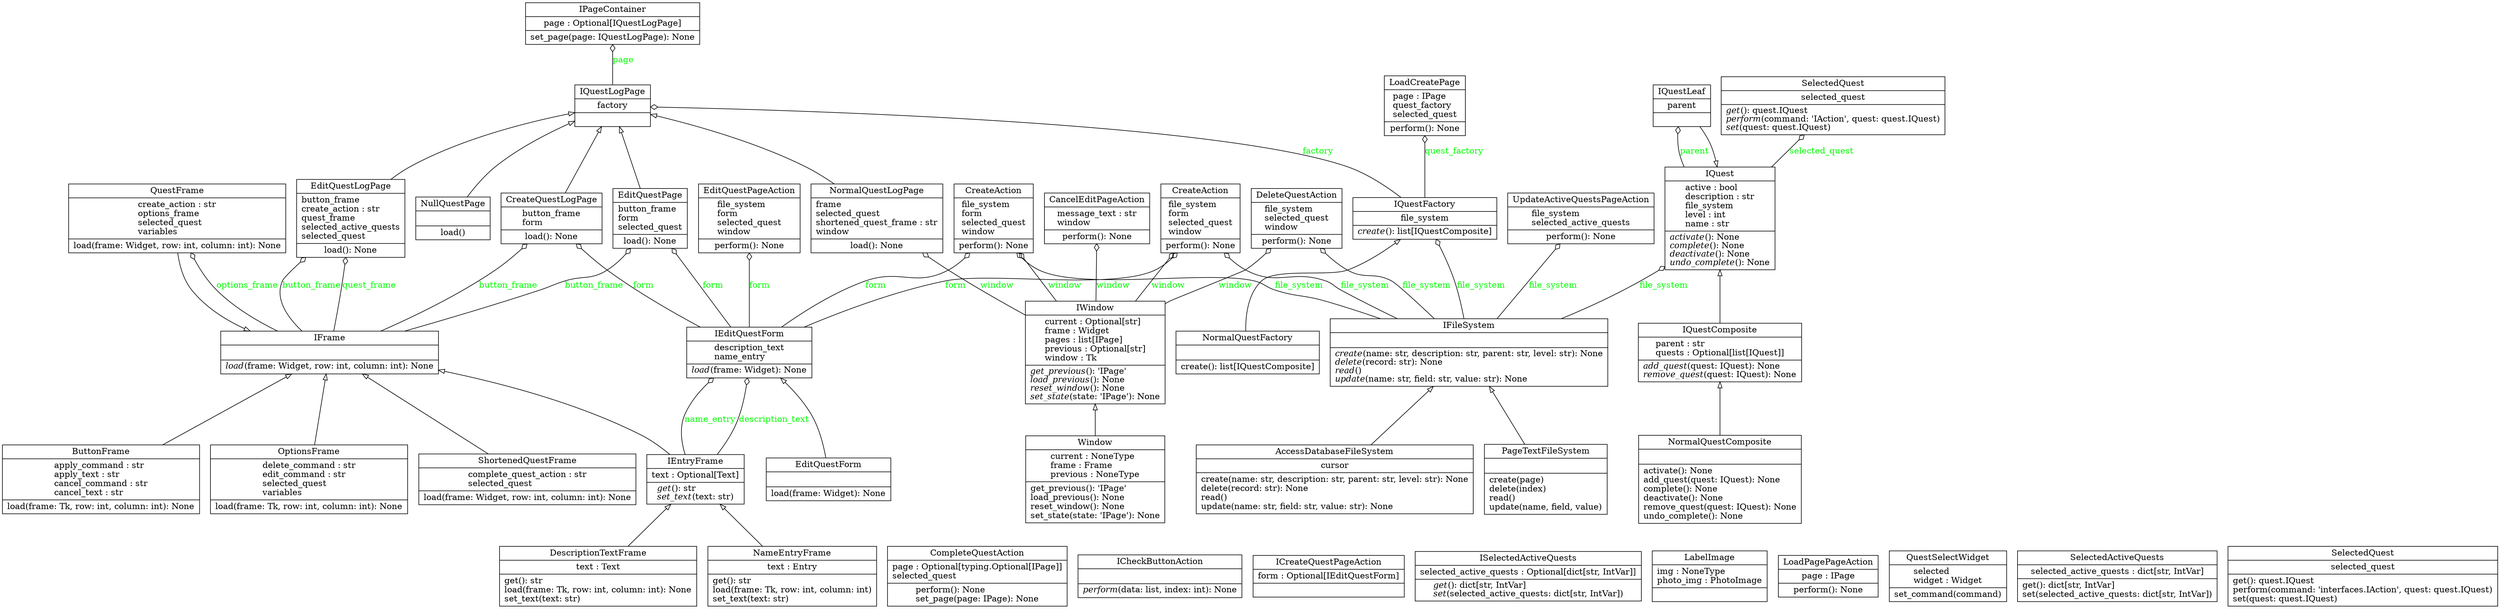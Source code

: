 digraph "classes" {
rankdir=BT
charset="utf-8"
"quest_log.file_system.databases.access.AccessDatabaseFileSystem" [color="black", fontcolor="black", label=<{AccessDatabaseFileSystem|cursor<br ALIGN="LEFT"/>|create(name: str, description: str, parent: str, level: str): None<br ALIGN="LEFT"/>delete(record: str): None<br ALIGN="LEFT"/>read()<br ALIGN="LEFT"/>update(name: str, field: str, value: str): None<br ALIGN="LEFT"/>}>, shape="record", style="solid"];
"quest_log.ui.frames.clickable.button.ButtonFrame" [color="black", fontcolor="black", label=<{ButtonFrame|apply_command : str<br ALIGN="LEFT"/>apply_text : str<br ALIGN="LEFT"/>cancel_command : str<br ALIGN="LEFT"/>cancel_text : str<br ALIGN="LEFT"/>|load(frame: Tk, row: int, column: int): None<br ALIGN="LEFT"/>}>, shape="record", style="solid"];
"quest_log.ui.button_commands.static.edit_canceller.CancelEditPageAction" [color="black", fontcolor="black", label=<{CancelEditPageAction|message_text : str<br ALIGN="LEFT"/>window<br ALIGN="LEFT"/>|perform(): None<br ALIGN="LEFT"/>}>, shape="record", style="solid"];
"quest_log.ui.button_commands.static.quest_completer.CompleteQuestAction" [color="black", fontcolor="black", label=<{CompleteQuestAction|page : Optional[typing.Optional[IPage]]<br ALIGN="LEFT"/>selected_quest<br ALIGN="LEFT"/>|perform(): None<br ALIGN="LEFT"/>set_page(page: IPage): None<br ALIGN="LEFT"/>}>, shape="record", style="solid"];
"quest_log.ui.button_commands.dynamic.quest_updator.CreateAction" [color="black", fontcolor="black", label=<{CreateAction|file_system<br ALIGN="LEFT"/>form<br ALIGN="LEFT"/>selected_quest<br ALIGN="LEFT"/>window<br ALIGN="LEFT"/>|perform(): None<br ALIGN="LEFT"/>}>, shape="record", style="solid"];
"quest_log.ui.button_commands.static.quest_creator.CreateAction" [color="black", fontcolor="black", label=<{CreateAction|file_system<br ALIGN="LEFT"/>form<br ALIGN="LEFT"/>selected_quest<br ALIGN="LEFT"/>window<br ALIGN="LEFT"/>|perform(): None<br ALIGN="LEFT"/>}>, shape="record", style="solid"];
"quest_log.ui.pages.quest_creator.CreateQuestLogPage" [color="black", fontcolor="black", label=<{CreateQuestLogPage|button_frame<br ALIGN="LEFT"/>form<br ALIGN="LEFT"/>|load(): None<br ALIGN="LEFT"/>}>, shape="record", style="solid"];
"quest_log.ui.button_commands.dynamic.quest_deletor.DeleteQuestAction" [color="black", fontcolor="black", label=<{DeleteQuestAction|file_system<br ALIGN="LEFT"/>selected_quest<br ALIGN="LEFT"/>window<br ALIGN="LEFT"/>|perform(): None<br ALIGN="LEFT"/>}>, shape="record", style="solid"];
"quest_log.ui.frames.entry.description.DescriptionTextFrame" [color="black", fontcolor="black", label=<{DescriptionTextFrame|text : Text<br ALIGN="LEFT"/>|get(): str<br ALIGN="LEFT"/>load(frame: Tk, row: int, column: int): None<br ALIGN="LEFT"/>set_text(text: str)<br ALIGN="LEFT"/>}>, shape="record", style="solid"];
"quest_log.ui.forms.edit_quest.EditQuestForm" [color="black", fontcolor="black", label=<{EditQuestForm|<br ALIGN="LEFT"/>|load(frame: Widget): None<br ALIGN="LEFT"/>}>, shape="record", style="solid"];
"quest_log.ui.pages.log_editor.EditQuestLogPage" [color="black", fontcolor="black", label=<{EditQuestLogPage|button_frame<br ALIGN="LEFT"/>create_action : str<br ALIGN="LEFT"/>quest_frame<br ALIGN="LEFT"/>selected_active_quests<br ALIGN="LEFT"/>selected_quest<br ALIGN="LEFT"/>|load(): None<br ALIGN="LEFT"/>}>, shape="record", style="solid"];
"quest_log.ui.pages.quest_editor.EditQuestPage" [color="black", fontcolor="black", label=<{EditQuestPage|button_frame<br ALIGN="LEFT"/>form<br ALIGN="LEFT"/>selected_quest<br ALIGN="LEFT"/>|load(): None<br ALIGN="LEFT"/>}>, shape="record", style="solid"];
"quest_log.ui.button_commands.static.quest_editor.EditQuestPageAction" [color="black", fontcolor="black", label=<{EditQuestPageAction|file_system<br ALIGN="LEFT"/>form<br ALIGN="LEFT"/>selected_quest<br ALIGN="LEFT"/>window<br ALIGN="LEFT"/>|perform(): None<br ALIGN="LEFT"/>}>, shape="record", style="solid"];
"quest_log.ui.button_commands.interfaces.ICheckButtonAction" [color="black", fontcolor="black", label=<{ICheckButtonAction|<br ALIGN="LEFT"/>|<I>perform</I>(data: list, index: int): None<br ALIGN="LEFT"/>}>, shape="record", style="solid"];
"quest_log.ui.button_commands.interfaces.ICreateQuestPageAction" [color="black", fontcolor="black", label=<{ICreateQuestPageAction|form : Optional[IEditQuestForm]<br ALIGN="LEFT"/>|}>, shape="record", style="solid"];
"quest_log.ui.forms.interfaces.IEditQuestForm" [color="black", fontcolor="black", label=<{IEditQuestForm|description_text<br ALIGN="LEFT"/>name_entry<br ALIGN="LEFT"/>|<I>load</I>(frame: Widget): None<br ALIGN="LEFT"/>}>, shape="record", style="solid"];
"quest_log.ui.frames.interfaces.IEntryFrame" [color="black", fontcolor="black", label=<{IEntryFrame|text : Optional[Text]<br ALIGN="LEFT"/>|<I>get</I>(): str<br ALIGN="LEFT"/><I>set_text</I>(text: str)<br ALIGN="LEFT"/>}>, shape="record", style="solid"];
"quest_log.file_system.interfaces.IFileSystem" [color="black", fontcolor="black", label=<{IFileSystem|<br ALIGN="LEFT"/>|<I>create</I>(name: str, description: str, parent: str, level: str): None<br ALIGN="LEFT"/><I>delete</I>(record: str): None<br ALIGN="LEFT"/><I>read</I>()<br ALIGN="LEFT"/><I>update</I>(name: str, field: str, value: str): None<br ALIGN="LEFT"/>}>, shape="record", style="solid"];
"quest_log.ui.frames.interfaces.IFrame" [color="black", fontcolor="black", label=<{IFrame|<br ALIGN="LEFT"/>|<I>load</I>(frame: Widget, row: int, column: int): None<br ALIGN="LEFT"/>}>, shape="record", style="solid"];
"quest_log.ui.button_commands.interfaces.IPageContainer" [color="black", fontcolor="black", label=<{IPageContainer|page : Optional[IQuestLogPage]<br ALIGN="LEFT"/>|set_page(page: IQuestLogPage): None<br ALIGN="LEFT"/>}>, shape="record", style="solid"];
"quest_log.data.quest.IQuest" [color="black", fontcolor="black", label=<{IQuest|active : bool<br ALIGN="LEFT"/>description : str<br ALIGN="LEFT"/>file_system<br ALIGN="LEFT"/>level : int<br ALIGN="LEFT"/>name : str<br ALIGN="LEFT"/>|<I>activate</I>(): None<br ALIGN="LEFT"/><I>complete</I>(): None<br ALIGN="LEFT"/><I>deactivate</I>(): None<br ALIGN="LEFT"/><I>undo_complete</I>(): None<br ALIGN="LEFT"/>}>, shape="record", style="solid"];
"quest_log.data.quest.IQuestComposite" [color="black", fontcolor="black", label=<{IQuestComposite|parent : str<br ALIGN="LEFT"/>quests : Optional[list[IQuest]]<br ALIGN="LEFT"/>|<I>add_quest</I>(quest: IQuest): None<br ALIGN="LEFT"/><I>remove_quest</I>(quest: IQuest): None<br ALIGN="LEFT"/>}>, shape="record", style="solid"];
"quest_log.factory.factory.IQuestFactory" [color="black", fontcolor="black", label=<{IQuestFactory|file_system<br ALIGN="LEFT"/>|<I>create</I>(): list[IQuestComposite]<br ALIGN="LEFT"/>}>, shape="record", style="solid"];
"quest_log.data.quest.IQuestLeaf" [color="black", fontcolor="black", label=<{IQuestLeaf|parent<br ALIGN="LEFT"/>|}>, shape="record", style="solid"];
"quest_log.ui.pages.interfaces.IQuestLogPage" [color="black", fontcolor="black", label=<{IQuestLogPage|factory<br ALIGN="LEFT"/>|}>, shape="record", style="solid"];
"quest_log.selection.interfaces.ISelectedActiveQuests" [color="black", fontcolor="black", label=<{ISelectedActiveQuests|selected_active_quests : Optional[dict[str, IntVar]]<br ALIGN="LEFT"/>|<I>get</I>(): dict[str, IntVar]<br ALIGN="LEFT"/><I>set</I>(selected_active_quests: dict[str, IntVar])<br ALIGN="LEFT"/>}>, shape="record", style="solid"];
"quest_log.ui.widgets.interfaces.IWindow" [color="black", fontcolor="black", label=<{IWindow|current : Optional[str]<br ALIGN="LEFT"/>frame : Widget<br ALIGN="LEFT"/>pages : list[IPage]<br ALIGN="LEFT"/>previous : Optional[str]<br ALIGN="LEFT"/>window : Tk<br ALIGN="LEFT"/>|<I>get_previous</I>(): 'IPage'<br ALIGN="LEFT"/><I>load_previous</I>(): None<br ALIGN="LEFT"/><I>reset_window</I>(): None<br ALIGN="LEFT"/><I>set_state</I>(state: 'IPage'): None<br ALIGN="LEFT"/>}>, shape="record", style="solid"];
"quest_log.ui.widgets.label_image.LabelImage" [color="black", fontcolor="black", label=<{LabelImage|img : NoneType<br ALIGN="LEFT"/>photo_img : PhotoImage<br ALIGN="LEFT"/>|}>, shape="record", style="solid"];
"quest_log.ui.button_commands.dynamic.create_quest_page_loader.LoadCreatePage" [color="black", fontcolor="black", label=<{LoadCreatePage|page : IPage<br ALIGN="LEFT"/>quest_factory<br ALIGN="LEFT"/>selected_quest<br ALIGN="LEFT"/>|perform(): None<br ALIGN="LEFT"/>}>, shape="record", style="solid"];
"quest_log.ui.button_commands.static.page_loader.LoadPagePageAction" [color="black", fontcolor="black", label=<{LoadPagePageAction|page : IPage<br ALIGN="LEFT"/>|perform(): None<br ALIGN="LEFT"/>}>, shape="record", style="solid"];
"quest_log.ui.frames.entry.name.NameEntryFrame" [color="black", fontcolor="black", label=<{NameEntryFrame|text : Entry<br ALIGN="LEFT"/>|get(): str<br ALIGN="LEFT"/>load(frame: Tk, row: int, column: int)<br ALIGN="LEFT"/>set_text(text: str)<br ALIGN="LEFT"/>}>, shape="record", style="solid"];
"quest_log.data.quest.NormalQuestComposite" [color="black", fontcolor="black", label=<{NormalQuestComposite|<br ALIGN="LEFT"/>|activate(): None<br ALIGN="LEFT"/>add_quest(quest: IQuest): None<br ALIGN="LEFT"/>complete(): None<br ALIGN="LEFT"/>deactivate(): None<br ALIGN="LEFT"/>remove_quest(quest: IQuest): None<br ALIGN="LEFT"/>undo_complete(): None<br ALIGN="LEFT"/>}>, shape="record", style="solid"];
"quest_log.factory.factory.NormalQuestFactory" [color="black", fontcolor="black", label=<{NormalQuestFactory|<br ALIGN="LEFT"/>|create(): list[IQuestComposite]<br ALIGN="LEFT"/>}>, shape="record", style="solid"];
"quest_log.ui.pages.home.NormalQuestLogPage" [color="black", fontcolor="black", label=<{NormalQuestLogPage|frame<br ALIGN="LEFT"/>selected_quest<br ALIGN="LEFT"/>shortened_quest_frame : str<br ALIGN="LEFT"/>window<br ALIGN="LEFT"/>|load(): None<br ALIGN="LEFT"/>}>, shape="record", style="solid"];
"quest_log.ui.pages.null.NullQuestPage" [color="black", fontcolor="black", label=<{NullQuestPage|<br ALIGN="LEFT"/>|load()<br ALIGN="LEFT"/>}>, shape="record", style="solid"];
"quest_log.ui.frames.quest.options.OptionsFrame" [color="black", fontcolor="black", label=<{OptionsFrame|delete_command : str<br ALIGN="LEFT"/>edit_command : str<br ALIGN="LEFT"/>selected_quest<br ALIGN="LEFT"/>variables<br ALIGN="LEFT"/>|load(frame: Tk, row: int, column: int): None<br ALIGN="LEFT"/>}>, shape="record", style="solid"];
"quest_log.file_system.text_file.page.PageTextFileSystem" [color="black", fontcolor="black", label=<{PageTextFileSystem|<br ALIGN="LEFT"/>|create(page)<br ALIGN="LEFT"/>delete(index)<br ALIGN="LEFT"/>read()<br ALIGN="LEFT"/>update(name, field, value)<br ALIGN="LEFT"/>}>, shape="record", style="solid"];
"quest_log.ui.frames.quest.quest_normal.QuestFrame" [color="black", fontcolor="black", label=<{QuestFrame|create_action : str<br ALIGN="LEFT"/>options_frame<br ALIGN="LEFT"/>selected_quest<br ALIGN="LEFT"/>variables<br ALIGN="LEFT"/>|load(frame: Widget, row: int, column: int): None<br ALIGN="LEFT"/>}>, shape="record", style="solid"];
"quest_log.ui.widgets.quest_select.QuestSelectWidget" [color="black", fontcolor="black", label=<{QuestSelectWidget|selected<br ALIGN="LEFT"/>widget : Widget<br ALIGN="LEFT"/>|set_command(command)<br ALIGN="LEFT"/>}>, shape="record", style="solid"];
"quest_log.selection.active_quests.SelectedActiveQuests" [color="black", fontcolor="black", label=<{SelectedActiveQuests|selected_active_quests : dict[str, IntVar]<br ALIGN="LEFT"/>|get(): dict[str, IntVar]<br ALIGN="LEFT"/>set(selected_active_quests: dict[str, IntVar])<br ALIGN="LEFT"/>}>, shape="record", style="solid"];
"quest_log.selection.interfaces.SelectedQuest" [color="black", fontcolor="black", label=<{SelectedQuest|selected_quest<br ALIGN="LEFT"/>|<I>get</I>(): quest.IQuest<br ALIGN="LEFT"/><I>perform</I>(command: 'IAction', quest: quest.IQuest)<br ALIGN="LEFT"/><I>set</I>(quest: quest.IQuest)<br ALIGN="LEFT"/>}>, shape="record", style="solid"];
"quest_log.selection.quest.SelectedQuest" [color="black", fontcolor="black", label=<{SelectedQuest|selected_quest<br ALIGN="LEFT"/>|get(): quest.IQuest<br ALIGN="LEFT"/>perform(command: 'interfaces.IAction', quest: quest.IQuest)<br ALIGN="LEFT"/>set(quest: quest.IQuest)<br ALIGN="LEFT"/>}>, shape="record", style="solid"];
"quest_log.ui.frames.quest.quest_shortened.ShortenedQuestFrame" [color="black", fontcolor="black", label=<{ShortenedQuestFrame|complete_quest_action : str<br ALIGN="LEFT"/>selected_quest<br ALIGN="LEFT"/>|load(frame: Widget, row: int, column: int): None<br ALIGN="LEFT"/>}>, shape="record", style="solid"];
"quest_log.ui.button_commands.static.active_quest_updater.UpdateActiveQuestsPageAction" [color="black", fontcolor="black", label=<{UpdateActiveQuestsPageAction|file_system<br ALIGN="LEFT"/>selected_active_quests<br ALIGN="LEFT"/>|perform(): None<br ALIGN="LEFT"/>}>, shape="record", style="solid"];
"quest_log.ui.widgets.window.Window" [color="black", fontcolor="black", label=<{Window|current : NoneType<br ALIGN="LEFT"/>frame : Frame<br ALIGN="LEFT"/>previous : NoneType<br ALIGN="LEFT"/>|get_previous(): 'IPage'<br ALIGN="LEFT"/>load_previous(): None<br ALIGN="LEFT"/>reset_window(): None<br ALIGN="LEFT"/>set_state(state: 'IPage'): None<br ALIGN="LEFT"/>}>, shape="record", style="solid"];
"quest_log.data.quest.IQuestComposite" -> "quest_log.data.quest.IQuest" [arrowhead="empty", arrowtail="none"];
"quest_log.data.quest.IQuestLeaf" -> "quest_log.data.quest.IQuest" [arrowhead="empty", arrowtail="none"];
"quest_log.data.quest.NormalQuestComposite" -> "quest_log.data.quest.IQuestComposite" [arrowhead="empty", arrowtail="none"];
"quest_log.factory.factory.NormalQuestFactory" -> "quest_log.factory.factory.IQuestFactory" [arrowhead="empty", arrowtail="none"];
"quest_log.file_system.databases.access.AccessDatabaseFileSystem" -> "quest_log.file_system.interfaces.IFileSystem" [arrowhead="empty", arrowtail="none"];
"quest_log.file_system.text_file.page.PageTextFileSystem" -> "quest_log.file_system.interfaces.IFileSystem" [arrowhead="empty", arrowtail="none"];
"quest_log.ui.forms.edit_quest.EditQuestForm" -> "quest_log.ui.forms.interfaces.IEditQuestForm" [arrowhead="empty", arrowtail="none"];
"quest_log.ui.frames.clickable.button.ButtonFrame" -> "quest_log.ui.frames.interfaces.IFrame" [arrowhead="empty", arrowtail="none"];
"quest_log.ui.frames.entry.description.DescriptionTextFrame" -> "quest_log.ui.frames.interfaces.IEntryFrame" [arrowhead="empty", arrowtail="none"];
"quest_log.ui.frames.entry.name.NameEntryFrame" -> "quest_log.ui.frames.interfaces.IEntryFrame" [arrowhead="empty", arrowtail="none"];
"quest_log.ui.frames.interfaces.IEntryFrame" -> "quest_log.ui.frames.interfaces.IFrame" [arrowhead="empty", arrowtail="none"];
"quest_log.ui.frames.quest.options.OptionsFrame" -> "quest_log.ui.frames.interfaces.IFrame" [arrowhead="empty", arrowtail="none"];
"quest_log.ui.frames.quest.quest_normal.QuestFrame" -> "quest_log.ui.frames.interfaces.IFrame" [arrowhead="empty", arrowtail="none"];
"quest_log.ui.frames.quest.quest_shortened.ShortenedQuestFrame" -> "quest_log.ui.frames.interfaces.IFrame" [arrowhead="empty", arrowtail="none"];
"quest_log.ui.pages.home.NormalQuestLogPage" -> "quest_log.ui.pages.interfaces.IQuestLogPage" [arrowhead="empty", arrowtail="none"];
"quest_log.ui.pages.log_editor.EditQuestLogPage" -> "quest_log.ui.pages.interfaces.IQuestLogPage" [arrowhead="empty", arrowtail="none"];
"quest_log.ui.pages.null.NullQuestPage" -> "quest_log.ui.pages.interfaces.IQuestLogPage" [arrowhead="empty", arrowtail="none"];
"quest_log.ui.pages.quest_creator.CreateQuestLogPage" -> "quest_log.ui.pages.interfaces.IQuestLogPage" [arrowhead="empty", arrowtail="none"];
"quest_log.ui.pages.quest_editor.EditQuestPage" -> "quest_log.ui.pages.interfaces.IQuestLogPage" [arrowhead="empty", arrowtail="none"];
"quest_log.ui.widgets.window.Window" -> "quest_log.ui.widgets.interfaces.IWindow" [arrowhead="empty", arrowtail="none"];
"quest_log.data.quest.IQuest" -> "quest_log.data.quest.IQuestLeaf" [arrowhead="odiamond", arrowtail="none", fontcolor="green", label="parent", style="solid"];
"quest_log.data.quest.IQuest" -> "quest_log.selection.interfaces.SelectedQuest" [arrowhead="odiamond", arrowtail="none", fontcolor="green", label="selected_quest", style="solid"];
"quest_log.factory.factory.IQuestFactory" -> "quest_log.ui.button_commands.dynamic.create_quest_page_loader.LoadCreatePage" [arrowhead="odiamond", arrowtail="none", fontcolor="green", label="quest_factory", style="solid"];
"quest_log.factory.factory.IQuestFactory" -> "quest_log.ui.pages.interfaces.IQuestLogPage" [arrowhead="odiamond", arrowtail="none", fontcolor="green", label="factory", style="solid"];
"quest_log.file_system.interfaces.IFileSystem" -> "quest_log.data.quest.IQuest" [arrowhead="odiamond", arrowtail="none", fontcolor="green", label="file_system", style="solid"];
"quest_log.file_system.interfaces.IFileSystem" -> "quest_log.factory.factory.IQuestFactory" [arrowhead="odiamond", arrowtail="none", fontcolor="green", label="file_system", style="solid"];
"quest_log.file_system.interfaces.IFileSystem" -> "quest_log.ui.button_commands.dynamic.quest_deletor.DeleteQuestAction" [arrowhead="odiamond", arrowtail="none", fontcolor="green", label="file_system", style="solid"];
"quest_log.file_system.interfaces.IFileSystem" -> "quest_log.ui.button_commands.dynamic.quest_updator.CreateAction" [arrowhead="odiamond", arrowtail="none", fontcolor="green", label="file_system", style="solid"];
"quest_log.file_system.interfaces.IFileSystem" -> "quest_log.ui.button_commands.static.active_quest_updater.UpdateActiveQuestsPageAction" [arrowhead="odiamond", arrowtail="none", fontcolor="green", label="file_system", style="solid"];
"quest_log.file_system.interfaces.IFileSystem" -> "quest_log.ui.button_commands.static.quest_creator.CreateAction" [arrowhead="odiamond", arrowtail="none", fontcolor="green", label="file_system", style="solid"];
"quest_log.ui.forms.interfaces.IEditQuestForm" -> "quest_log.ui.button_commands.dynamic.quest_updator.CreateAction" [arrowhead="odiamond", arrowtail="none", fontcolor="green", label="form", style="solid"];
"quest_log.ui.forms.interfaces.IEditQuestForm" -> "quest_log.ui.button_commands.static.quest_creator.CreateAction" [arrowhead="odiamond", arrowtail="none", fontcolor="green", label="form", style="solid"];
"quest_log.ui.forms.interfaces.IEditQuestForm" -> "quest_log.ui.button_commands.static.quest_editor.EditQuestPageAction" [arrowhead="odiamond", arrowtail="none", fontcolor="green", label="form", style="solid"];
"quest_log.ui.forms.interfaces.IEditQuestForm" -> "quest_log.ui.pages.quest_creator.CreateQuestLogPage" [arrowhead="odiamond", arrowtail="none", fontcolor="green", label="form", style="solid"];
"quest_log.ui.forms.interfaces.IEditQuestForm" -> "quest_log.ui.pages.quest_editor.EditQuestPage" [arrowhead="odiamond", arrowtail="none", fontcolor="green", label="form", style="solid"];
"quest_log.ui.frames.interfaces.IEntryFrame" -> "quest_log.ui.forms.interfaces.IEditQuestForm" [arrowhead="odiamond", arrowtail="none", fontcolor="green", label="name_entry", style="solid"];
"quest_log.ui.frames.interfaces.IEntryFrame" -> "quest_log.ui.forms.interfaces.IEditQuestForm" [arrowhead="odiamond", arrowtail="none", fontcolor="green", label="description_text", style="solid"];
"quest_log.ui.frames.interfaces.IFrame" -> "quest_log.ui.frames.quest.quest_normal.QuestFrame" [arrowhead="odiamond", arrowtail="none", fontcolor="green", label="options_frame", style="solid"];
"quest_log.ui.frames.interfaces.IFrame" -> "quest_log.ui.pages.log_editor.EditQuestLogPage" [arrowhead="odiamond", arrowtail="none", fontcolor="green", label="button_frame", style="solid"];
"quest_log.ui.frames.interfaces.IFrame" -> "quest_log.ui.pages.log_editor.EditQuestLogPage" [arrowhead="odiamond", arrowtail="none", fontcolor="green", label="quest_frame", style="solid"];
"quest_log.ui.frames.interfaces.IFrame" -> "quest_log.ui.pages.quest_creator.CreateQuestLogPage" [arrowhead="odiamond", arrowtail="none", fontcolor="green", label="button_frame", style="solid"];
"quest_log.ui.frames.interfaces.IFrame" -> "quest_log.ui.pages.quest_editor.EditQuestPage" [arrowhead="odiamond", arrowtail="none", fontcolor="green", label="button_frame", style="solid"];
"quest_log.ui.pages.interfaces.IQuestLogPage" -> "quest_log.ui.button_commands.interfaces.IPageContainer" [arrowhead="odiamond", arrowtail="none", fontcolor="green", label="page", style="solid"];
"quest_log.ui.widgets.interfaces.IWindow" -> "quest_log.ui.button_commands.dynamic.quest_deletor.DeleteQuestAction" [arrowhead="odiamond", arrowtail="none", fontcolor="green", label="window", style="solid"];
"quest_log.ui.widgets.interfaces.IWindow" -> "quest_log.ui.button_commands.dynamic.quest_updator.CreateAction" [arrowhead="odiamond", arrowtail="none", fontcolor="green", label="window", style="solid"];
"quest_log.ui.widgets.interfaces.IWindow" -> "quest_log.ui.button_commands.static.edit_canceller.CancelEditPageAction" [arrowhead="odiamond", arrowtail="none", fontcolor="green", label="window", style="solid"];
"quest_log.ui.widgets.interfaces.IWindow" -> "quest_log.ui.button_commands.static.quest_creator.CreateAction" [arrowhead="odiamond", arrowtail="none", fontcolor="green", label="window", style="solid"];
"quest_log.ui.widgets.interfaces.IWindow" -> "quest_log.ui.pages.home.NormalQuestLogPage" [arrowhead="odiamond", arrowtail="none", fontcolor="green", label="window", style="solid"];
}
